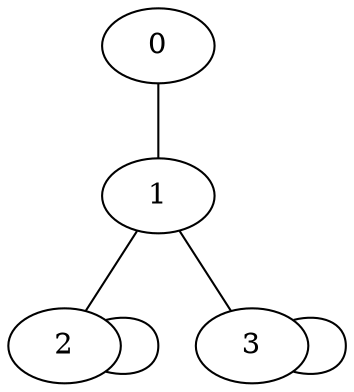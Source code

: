graph sample_graph {
	0[fillcolor=white];
	1[fillcolor=white];
	2[fillcolor=white];
	3[fillcolor=white];
	0--1;
	1--2;
	1--3;
	2--2;
	3--3;
	}
